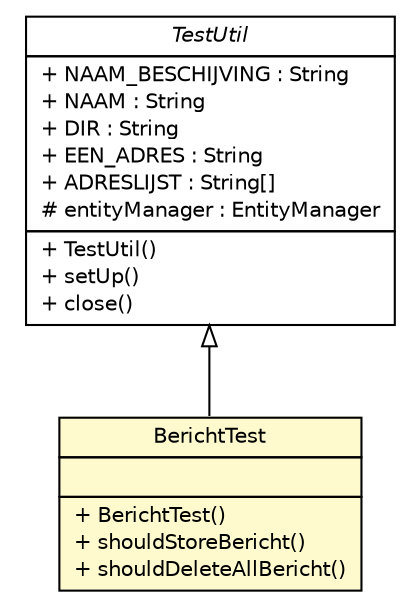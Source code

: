 #!/usr/local/bin/dot
#
# Class diagram 
# Generated by UMLGraph version R5_6-24-gf6e263 (http://www.umlgraph.org/)
#

digraph G {
	edge [fontname="Helvetica",fontsize=10,labelfontname="Helvetica",labelfontsize=10];
	node [fontname="Helvetica",fontsize=10,shape=plaintext];
	nodesep=0.25;
	ranksep=0.5;
	// nl.b3p.brmo.persistence.staging.BerichtTest
	c47 [label=<<table title="nl.b3p.brmo.persistence.staging.BerichtTest" border="0" cellborder="1" cellspacing="0" cellpadding="2" port="p" bgcolor="lemonChiffon" href="./BerichtTest.html">
		<tr><td><table border="0" cellspacing="0" cellpadding="1">
<tr><td align="center" balign="center"> BerichtTest </td></tr>
		</table></td></tr>
		<tr><td><table border="0" cellspacing="0" cellpadding="1">
<tr><td align="left" balign="left">  </td></tr>
		</table></td></tr>
		<tr><td><table border="0" cellspacing="0" cellpadding="1">
<tr><td align="left" balign="left"> + BerichtTest() </td></tr>
<tr><td align="left" balign="left"> + shouldStoreBericht() </td></tr>
<tr><td align="left" balign="left"> + shouldDeleteAllBericht() </td></tr>
		</table></td></tr>
		</table>>, URL="./BerichtTest.html", fontname="Helvetica", fontcolor="black", fontsize=10.0];
	// nl.b3p.brmo.persistence.TestUtil
	c48 [label=<<table title="nl.b3p.brmo.persistence.TestUtil" border="0" cellborder="1" cellspacing="0" cellpadding="2" port="p" href="../TestUtil.html">
		<tr><td><table border="0" cellspacing="0" cellpadding="1">
<tr><td align="center" balign="center"><font face="Helvetica-Oblique"> TestUtil </font></td></tr>
		</table></td></tr>
		<tr><td><table border="0" cellspacing="0" cellpadding="1">
<tr><td align="left" balign="left"> + NAAM_BESCHIJVING : String </td></tr>
<tr><td align="left" balign="left"> + NAAM : String </td></tr>
<tr><td align="left" balign="left"> + DIR : String </td></tr>
<tr><td align="left" balign="left"> + EEN_ADRES : String </td></tr>
<tr><td align="left" balign="left"> + ADRESLIJST : String[] </td></tr>
<tr><td align="left" balign="left"> # entityManager : EntityManager </td></tr>
		</table></td></tr>
		<tr><td><table border="0" cellspacing="0" cellpadding="1">
<tr><td align="left" balign="left"> + TestUtil() </td></tr>
<tr><td align="left" balign="left"> + setUp() </td></tr>
<tr><td align="left" balign="left"> + close() </td></tr>
		</table></td></tr>
		</table>>, URL="../TestUtil.html", fontname="Helvetica", fontcolor="black", fontsize=10.0];
	//nl.b3p.brmo.persistence.staging.BerichtTest extends nl.b3p.brmo.persistence.TestUtil
	c48:p -> c47:p [dir=back,arrowtail=empty];
}

